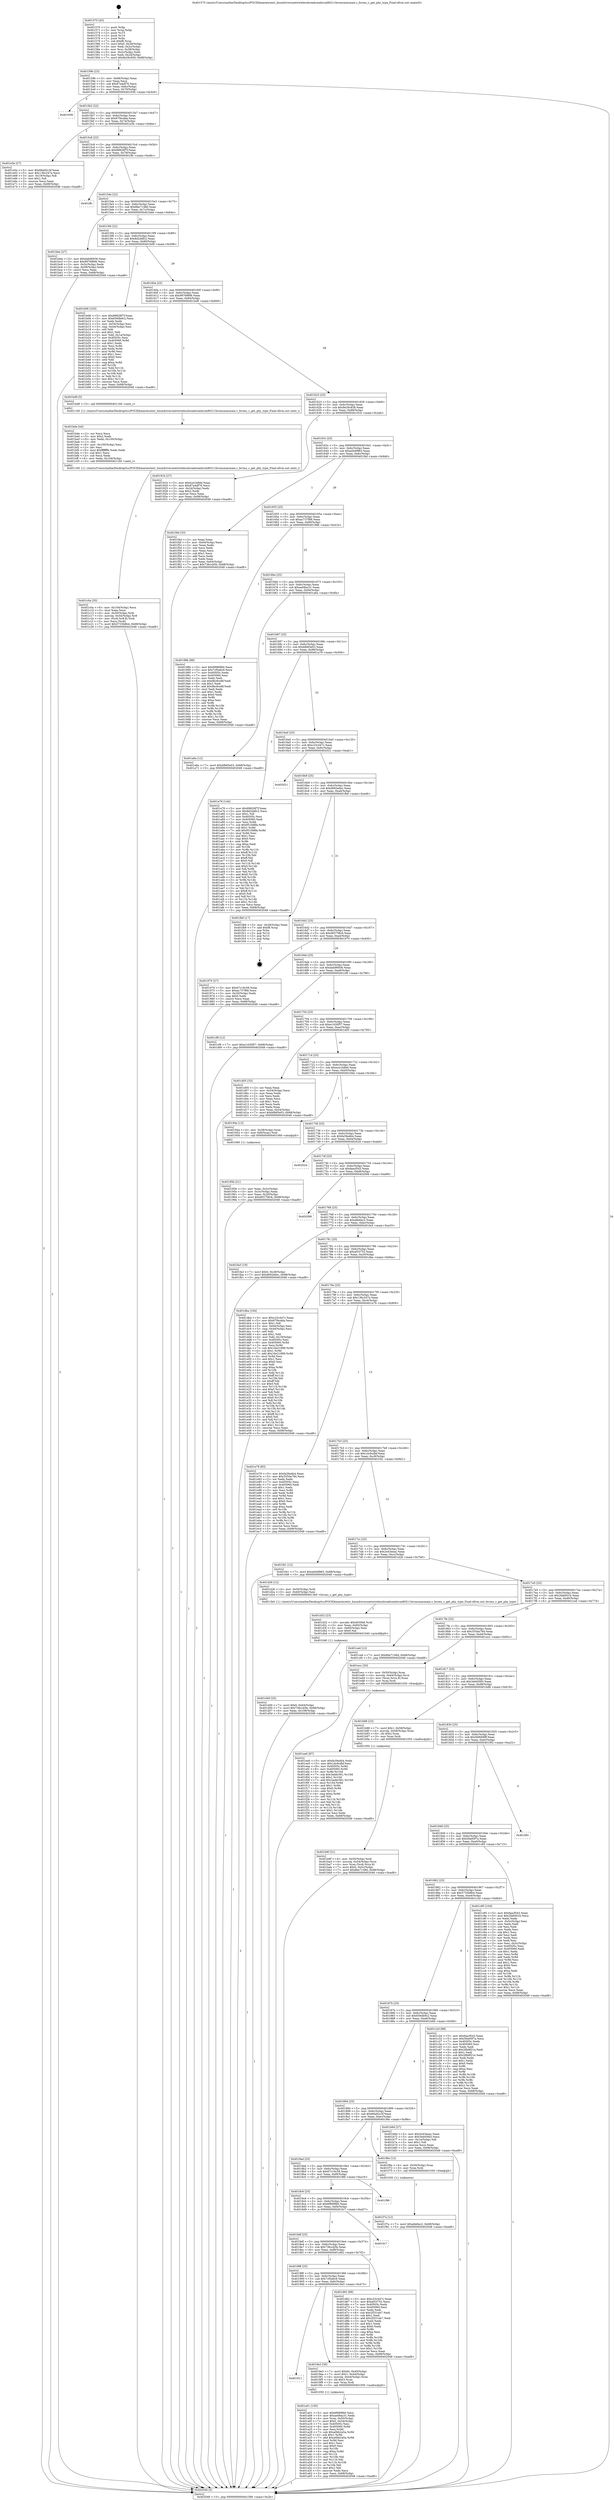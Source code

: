 digraph "0x401570" {
  label = "0x401570 (/mnt/c/Users/mathe/Desktop/tcc/POCII/binaries/extr_linuxdriversnetwirelessbroadcombrcm80211brcmsmacmain.c_brcms_c_get_phy_type_Final-ollvm.out::main(0))"
  labelloc = "t"
  node[shape=record]

  Entry [label="",width=0.3,height=0.3,shape=circle,fillcolor=black,style=filled]
  "0x40159b" [label="{
     0x40159b [23]\l
     | [instrs]\l
     &nbsp;&nbsp;0x40159b \<+3\>: mov -0x68(%rbp),%eax\l
     &nbsp;&nbsp;0x40159e \<+2\>: mov %eax,%ecx\l
     &nbsp;&nbsp;0x4015a0 \<+6\>: sub $0x87a4df76,%ecx\l
     &nbsp;&nbsp;0x4015a6 \<+3\>: mov %eax,-0x6c(%rbp)\l
     &nbsp;&nbsp;0x4015a9 \<+3\>: mov %ecx,-0x70(%rbp)\l
     &nbsp;&nbsp;0x4015ac \<+6\>: je 0000000000401936 \<main+0x3c6\>\l
  }"]
  "0x401936" [label="{
     0x401936\l
  }", style=dashed]
  "0x4015b2" [label="{
     0x4015b2 [22]\l
     | [instrs]\l
     &nbsp;&nbsp;0x4015b2 \<+5\>: jmp 00000000004015b7 \<main+0x47\>\l
     &nbsp;&nbsp;0x4015b7 \<+3\>: mov -0x6c(%rbp),%eax\l
     &nbsp;&nbsp;0x4015ba \<+5\>: sub $0x87f4cdda,%eax\l
     &nbsp;&nbsp;0x4015bf \<+3\>: mov %eax,-0x74(%rbp)\l
     &nbsp;&nbsp;0x4015c2 \<+6\>: je 0000000000401e5e \<main+0x8ee\>\l
  }"]
  Exit [label="",width=0.3,height=0.3,shape=circle,fillcolor=black,style=filled,peripheries=2]
  "0x401e5e" [label="{
     0x401e5e [27]\l
     | [instrs]\l
     &nbsp;&nbsp;0x401e5e \<+5\>: mov $0x66a92c3f,%eax\l
     &nbsp;&nbsp;0x401e63 \<+5\>: mov $0x136c247a,%ecx\l
     &nbsp;&nbsp;0x401e68 \<+3\>: mov -0x19(%rbp),%dl\l
     &nbsp;&nbsp;0x401e6b \<+3\>: test $0x1,%dl\l
     &nbsp;&nbsp;0x401e6e \<+3\>: cmovne %ecx,%eax\l
     &nbsp;&nbsp;0x401e71 \<+3\>: mov %eax,-0x68(%rbp)\l
     &nbsp;&nbsp;0x401e74 \<+5\>: jmp 0000000000402048 \<main+0xad8\>\l
  }"]
  "0x4015c8" [label="{
     0x4015c8 [22]\l
     | [instrs]\l
     &nbsp;&nbsp;0x4015c8 \<+5\>: jmp 00000000004015cd \<main+0x5d\>\l
     &nbsp;&nbsp;0x4015cd \<+3\>: mov -0x6c(%rbp),%eax\l
     &nbsp;&nbsp;0x4015d0 \<+5\>: sub $0x89828f7f,%eax\l
     &nbsp;&nbsp;0x4015d5 \<+3\>: mov %eax,-0x78(%rbp)\l
     &nbsp;&nbsp;0x4015d8 \<+6\>: je 0000000000401ffc \<main+0xa8c\>\l
  }"]
  "0x401f7a" [label="{
     0x401f7a [12]\l
     | [instrs]\l
     &nbsp;&nbsp;0x401f7a \<+7\>: movl $0xa8e6ec2,-0x68(%rbp)\l
     &nbsp;&nbsp;0x401f81 \<+5\>: jmp 0000000000402048 \<main+0xad8\>\l
  }"]
  "0x401ffc" [label="{
     0x401ffc\l
  }", style=dashed]
  "0x4015de" [label="{
     0x4015de [22]\l
     | [instrs]\l
     &nbsp;&nbsp;0x4015de \<+5\>: jmp 00000000004015e3 \<main+0x73\>\l
     &nbsp;&nbsp;0x4015e3 \<+3\>: mov -0x6c(%rbp),%eax\l
     &nbsp;&nbsp;0x4015e6 \<+5\>: sub $0x8be7148d,%eax\l
     &nbsp;&nbsp;0x4015eb \<+3\>: mov %eax,-0x7c(%rbp)\l
     &nbsp;&nbsp;0x4015ee \<+6\>: je 0000000000401bbe \<main+0x64e\>\l
  }"]
  "0x401ee0" [label="{
     0x401ee0 [97]\l
     | [instrs]\l
     &nbsp;&nbsp;0x401ee0 \<+5\>: mov $0xfa39a4b4,%edx\l
     &nbsp;&nbsp;0x401ee5 \<+5\>: mov $0x1dc9cdbf,%esi\l
     &nbsp;&nbsp;0x401eea \<+8\>: mov 0x40505c,%r8d\l
     &nbsp;&nbsp;0x401ef2 \<+8\>: mov 0x405060,%r9d\l
     &nbsp;&nbsp;0x401efa \<+3\>: mov %r8d,%r10d\l
     &nbsp;&nbsp;0x401efd \<+7\>: sub $0x3addc561,%r10d\l
     &nbsp;&nbsp;0x401f04 \<+4\>: sub $0x1,%r10d\l
     &nbsp;&nbsp;0x401f08 \<+7\>: add $0x3addc561,%r10d\l
     &nbsp;&nbsp;0x401f0f \<+4\>: imul %r10d,%r8d\l
     &nbsp;&nbsp;0x401f13 \<+4\>: and $0x1,%r8d\l
     &nbsp;&nbsp;0x401f17 \<+4\>: cmp $0x0,%r8d\l
     &nbsp;&nbsp;0x401f1b \<+4\>: sete %r11b\l
     &nbsp;&nbsp;0x401f1f \<+4\>: cmp $0xa,%r9d\l
     &nbsp;&nbsp;0x401f23 \<+3\>: setl %bl\l
     &nbsp;&nbsp;0x401f26 \<+3\>: mov %r11b,%r14b\l
     &nbsp;&nbsp;0x401f29 \<+3\>: and %bl,%r14b\l
     &nbsp;&nbsp;0x401f2c \<+3\>: xor %bl,%r11b\l
     &nbsp;&nbsp;0x401f2f \<+3\>: or %r11b,%r14b\l
     &nbsp;&nbsp;0x401f32 \<+4\>: test $0x1,%r14b\l
     &nbsp;&nbsp;0x401f36 \<+3\>: cmovne %esi,%edx\l
     &nbsp;&nbsp;0x401f39 \<+3\>: mov %edx,-0x68(%rbp)\l
     &nbsp;&nbsp;0x401f3c \<+5\>: jmp 0000000000402048 \<main+0xad8\>\l
  }"]
  "0x401bbe" [label="{
     0x401bbe [27]\l
     | [instrs]\l
     &nbsp;&nbsp;0x401bbe \<+5\>: mov $0xdab96936,%eax\l
     &nbsp;&nbsp;0x401bc3 \<+5\>: mov $0x9976f696,%ecx\l
     &nbsp;&nbsp;0x401bc8 \<+3\>: mov -0x5c(%rbp),%edx\l
     &nbsp;&nbsp;0x401bcb \<+3\>: cmp -0x58(%rbp),%edx\l
     &nbsp;&nbsp;0x401bce \<+3\>: cmovl %ecx,%eax\l
     &nbsp;&nbsp;0x401bd1 \<+3\>: mov %eax,-0x68(%rbp)\l
     &nbsp;&nbsp;0x401bd4 \<+5\>: jmp 0000000000402048 \<main+0xad8\>\l
  }"]
  "0x4015f4" [label="{
     0x4015f4 [22]\l
     | [instrs]\l
     &nbsp;&nbsp;0x4015f4 \<+5\>: jmp 00000000004015f9 \<main+0x89\>\l
     &nbsp;&nbsp;0x4015f9 \<+3\>: mov -0x6c(%rbp),%eax\l
     &nbsp;&nbsp;0x4015fc \<+5\>: sub $0x8d2ddfc2,%eax\l
     &nbsp;&nbsp;0x401601 \<+3\>: mov %eax,-0x80(%rbp)\l
     &nbsp;&nbsp;0x401604 \<+6\>: je 0000000000401b06 \<main+0x596\>\l
  }"]
  "0x401d49" [label="{
     0x401d49 [25]\l
     | [instrs]\l
     &nbsp;&nbsp;0x401d49 \<+7\>: movl $0x0,-0x64(%rbp)\l
     &nbsp;&nbsp;0x401d50 \<+7\>: movl $0x736ccb5b,-0x68(%rbp)\l
     &nbsp;&nbsp;0x401d57 \<+6\>: mov %eax,-0x108(%rbp)\l
     &nbsp;&nbsp;0x401d5d \<+5\>: jmp 0000000000402048 \<main+0xad8\>\l
  }"]
  "0x401b06" [label="{
     0x401b06 [103]\l
     | [instrs]\l
     &nbsp;&nbsp;0x401b06 \<+5\>: mov $0x89828f7f,%eax\l
     &nbsp;&nbsp;0x401b0b \<+5\>: mov $0x656db9c2,%ecx\l
     &nbsp;&nbsp;0x401b10 \<+2\>: xor %edx,%edx\l
     &nbsp;&nbsp;0x401b12 \<+3\>: mov -0x54(%rbp),%esi\l
     &nbsp;&nbsp;0x401b15 \<+3\>: cmp -0x44(%rbp),%esi\l
     &nbsp;&nbsp;0x401b18 \<+4\>: setl %dil\l
     &nbsp;&nbsp;0x401b1c \<+4\>: and $0x1,%dil\l
     &nbsp;&nbsp;0x401b20 \<+4\>: mov %dil,-0x1a(%rbp)\l
     &nbsp;&nbsp;0x401b24 \<+7\>: mov 0x40505c,%esi\l
     &nbsp;&nbsp;0x401b2b \<+8\>: mov 0x405060,%r8d\l
     &nbsp;&nbsp;0x401b33 \<+3\>: sub $0x1,%edx\l
     &nbsp;&nbsp;0x401b36 \<+3\>: mov %esi,%r9d\l
     &nbsp;&nbsp;0x401b39 \<+3\>: add %edx,%r9d\l
     &nbsp;&nbsp;0x401b3c \<+4\>: imul %r9d,%esi\l
     &nbsp;&nbsp;0x401b40 \<+3\>: and $0x1,%esi\l
     &nbsp;&nbsp;0x401b43 \<+3\>: cmp $0x0,%esi\l
     &nbsp;&nbsp;0x401b46 \<+4\>: sete %dil\l
     &nbsp;&nbsp;0x401b4a \<+4\>: cmp $0xa,%r8d\l
     &nbsp;&nbsp;0x401b4e \<+4\>: setl %r10b\l
     &nbsp;&nbsp;0x401b52 \<+3\>: mov %dil,%r11b\l
     &nbsp;&nbsp;0x401b55 \<+3\>: and %r10b,%r11b\l
     &nbsp;&nbsp;0x401b58 \<+3\>: xor %r10b,%dil\l
     &nbsp;&nbsp;0x401b5b \<+3\>: or %dil,%r11b\l
     &nbsp;&nbsp;0x401b5e \<+4\>: test $0x1,%r11b\l
     &nbsp;&nbsp;0x401b62 \<+3\>: cmovne %ecx,%eax\l
     &nbsp;&nbsp;0x401b65 \<+3\>: mov %eax,-0x68(%rbp)\l
     &nbsp;&nbsp;0x401b68 \<+5\>: jmp 0000000000402048 \<main+0xad8\>\l
  }"]
  "0x40160a" [label="{
     0x40160a [25]\l
     | [instrs]\l
     &nbsp;&nbsp;0x40160a \<+5\>: jmp 000000000040160f \<main+0x9f\>\l
     &nbsp;&nbsp;0x40160f \<+3\>: mov -0x6c(%rbp),%eax\l
     &nbsp;&nbsp;0x401612 \<+5\>: sub $0x9976f696,%eax\l
     &nbsp;&nbsp;0x401617 \<+6\>: mov %eax,-0x84(%rbp)\l
     &nbsp;&nbsp;0x40161d \<+6\>: je 0000000000401bd9 \<main+0x669\>\l
  }"]
  "0x401d32" [label="{
     0x401d32 [23]\l
     | [instrs]\l
     &nbsp;&nbsp;0x401d32 \<+10\>: movabs $0x4030b6,%rdi\l
     &nbsp;&nbsp;0x401d3c \<+3\>: mov %eax,-0x60(%rbp)\l
     &nbsp;&nbsp;0x401d3f \<+3\>: mov -0x60(%rbp),%esi\l
     &nbsp;&nbsp;0x401d42 \<+2\>: mov $0x0,%al\l
     &nbsp;&nbsp;0x401d44 \<+5\>: call 0000000000401040 \<printf@plt\>\l
     | [calls]\l
     &nbsp;&nbsp;0x401040 \{1\} (unknown)\l
  }"]
  "0x401bd9" [label="{
     0x401bd9 [5]\l
     | [instrs]\l
     &nbsp;&nbsp;0x401bd9 \<+5\>: call 0000000000401160 \<next_i\>\l
     | [calls]\l
     &nbsp;&nbsp;0x401160 \{1\} (/mnt/c/Users/mathe/Desktop/tcc/POCII/binaries/extr_linuxdriversnetwirelessbroadcombrcm80211brcmsmacmain.c_brcms_c_get_phy_type_Final-ollvm.out::next_i)\l
  }"]
  "0x401623" [label="{
     0x401623 [25]\l
     | [instrs]\l
     &nbsp;&nbsp;0x401623 \<+5\>: jmp 0000000000401628 \<main+0xb8\>\l
     &nbsp;&nbsp;0x401628 \<+3\>: mov -0x6c(%rbp),%eax\l
     &nbsp;&nbsp;0x40162b \<+5\>: sub $0x9e29c838,%eax\l
     &nbsp;&nbsp;0x401630 \<+6\>: mov %eax,-0x88(%rbp)\l
     &nbsp;&nbsp;0x401636 \<+6\>: je 000000000040191b \<main+0x3ab\>\l
  }"]
  "0x401c0a" [label="{
     0x401c0a [35]\l
     | [instrs]\l
     &nbsp;&nbsp;0x401c0a \<+6\>: mov -0x104(%rbp),%ecx\l
     &nbsp;&nbsp;0x401c10 \<+3\>: imul %eax,%ecx\l
     &nbsp;&nbsp;0x401c13 \<+4\>: mov -0x50(%rbp),%rdi\l
     &nbsp;&nbsp;0x401c17 \<+4\>: movslq -0x54(%rbp),%r8\l
     &nbsp;&nbsp;0x401c1b \<+4\>: mov (%rdi,%r8,8),%rdi\l
     &nbsp;&nbsp;0x401c1f \<+2\>: mov %ecx,(%rdi)\l
     &nbsp;&nbsp;0x401c21 \<+7\>: movl $0x5733b8b4,-0x68(%rbp)\l
     &nbsp;&nbsp;0x401c28 \<+5\>: jmp 0000000000402048 \<main+0xad8\>\l
  }"]
  "0x40191b" [label="{
     0x40191b [27]\l
     | [instrs]\l
     &nbsp;&nbsp;0x40191b \<+5\>: mov $0xece1b8dd,%eax\l
     &nbsp;&nbsp;0x401920 \<+5\>: mov $0x87a4df76,%ecx\l
     &nbsp;&nbsp;0x401925 \<+3\>: mov -0x24(%rbp),%edx\l
     &nbsp;&nbsp;0x401928 \<+3\>: cmp $0x2,%edx\l
     &nbsp;&nbsp;0x40192b \<+3\>: cmovne %ecx,%eax\l
     &nbsp;&nbsp;0x40192e \<+3\>: mov %eax,-0x68(%rbp)\l
     &nbsp;&nbsp;0x401931 \<+5\>: jmp 0000000000402048 \<main+0xad8\>\l
  }"]
  "0x40163c" [label="{
     0x40163c [25]\l
     | [instrs]\l
     &nbsp;&nbsp;0x40163c \<+5\>: jmp 0000000000401641 \<main+0xd1\>\l
     &nbsp;&nbsp;0x401641 \<+3\>: mov -0x6c(%rbp),%eax\l
     &nbsp;&nbsp;0x401644 \<+5\>: sub $0xa0d4f983,%eax\l
     &nbsp;&nbsp;0x401649 \<+6\>: mov %eax,-0x8c(%rbp)\l
     &nbsp;&nbsp;0x40164f \<+6\>: je 0000000000401f4d \<main+0x9dd\>\l
  }"]
  "0x402048" [label="{
     0x402048 [5]\l
     | [instrs]\l
     &nbsp;&nbsp;0x402048 \<+5\>: jmp 000000000040159b \<main+0x2b\>\l
  }"]
  "0x401570" [label="{
     0x401570 [43]\l
     | [instrs]\l
     &nbsp;&nbsp;0x401570 \<+1\>: push %rbp\l
     &nbsp;&nbsp;0x401571 \<+3\>: mov %rsp,%rbp\l
     &nbsp;&nbsp;0x401574 \<+2\>: push %r15\l
     &nbsp;&nbsp;0x401576 \<+2\>: push %r14\l
     &nbsp;&nbsp;0x401578 \<+1\>: push %rbx\l
     &nbsp;&nbsp;0x401579 \<+7\>: sub $0xf8,%rsp\l
     &nbsp;&nbsp;0x401580 \<+7\>: movl $0x0,-0x28(%rbp)\l
     &nbsp;&nbsp;0x401587 \<+3\>: mov %edi,-0x2c(%rbp)\l
     &nbsp;&nbsp;0x40158a \<+4\>: mov %rsi,-0x38(%rbp)\l
     &nbsp;&nbsp;0x40158e \<+3\>: mov -0x2c(%rbp),%edi\l
     &nbsp;&nbsp;0x401591 \<+3\>: mov %edi,-0x24(%rbp)\l
     &nbsp;&nbsp;0x401594 \<+7\>: movl $0x9e29c838,-0x68(%rbp)\l
  }"]
  "0x401bde" [label="{
     0x401bde [44]\l
     | [instrs]\l
     &nbsp;&nbsp;0x401bde \<+2\>: xor %ecx,%ecx\l
     &nbsp;&nbsp;0x401be0 \<+5\>: mov $0x2,%edx\l
     &nbsp;&nbsp;0x401be5 \<+6\>: mov %edx,-0x100(%rbp)\l
     &nbsp;&nbsp;0x401beb \<+1\>: cltd\l
     &nbsp;&nbsp;0x401bec \<+6\>: mov -0x100(%rbp),%esi\l
     &nbsp;&nbsp;0x401bf2 \<+2\>: idiv %esi\l
     &nbsp;&nbsp;0x401bf4 \<+6\>: imul $0xfffffffe,%edx,%edx\l
     &nbsp;&nbsp;0x401bfa \<+3\>: sub $0x1,%ecx\l
     &nbsp;&nbsp;0x401bfd \<+2\>: sub %ecx,%edx\l
     &nbsp;&nbsp;0x401bff \<+6\>: mov %edx,-0x104(%rbp)\l
     &nbsp;&nbsp;0x401c05 \<+5\>: call 0000000000401160 \<next_i\>\l
     | [calls]\l
     &nbsp;&nbsp;0x401160 \{1\} (/mnt/c/Users/mathe/Desktop/tcc/POCII/binaries/extr_linuxdriversnetwirelessbroadcombrcm80211brcmsmacmain.c_brcms_c_get_phy_type_Final-ollvm.out::next_i)\l
  }"]
  "0x401f4d" [label="{
     0x401f4d [33]\l
     | [instrs]\l
     &nbsp;&nbsp;0x401f4d \<+2\>: xor %eax,%eax\l
     &nbsp;&nbsp;0x401f4f \<+3\>: mov -0x64(%rbp),%ecx\l
     &nbsp;&nbsp;0x401f52 \<+2\>: mov %eax,%edx\l
     &nbsp;&nbsp;0x401f54 \<+2\>: sub %ecx,%edx\l
     &nbsp;&nbsp;0x401f56 \<+2\>: mov %eax,%ecx\l
     &nbsp;&nbsp;0x401f58 \<+3\>: sub $0x1,%ecx\l
     &nbsp;&nbsp;0x401f5b \<+2\>: add %ecx,%edx\l
     &nbsp;&nbsp;0x401f5d \<+2\>: sub %edx,%eax\l
     &nbsp;&nbsp;0x401f5f \<+3\>: mov %eax,-0x64(%rbp)\l
     &nbsp;&nbsp;0x401f62 \<+7\>: movl $0x736ccb5b,-0x68(%rbp)\l
     &nbsp;&nbsp;0x401f69 \<+5\>: jmp 0000000000402048 \<main+0xad8\>\l
  }"]
  "0x401655" [label="{
     0x401655 [25]\l
     | [instrs]\l
     &nbsp;&nbsp;0x401655 \<+5\>: jmp 000000000040165a \<main+0xea\>\l
     &nbsp;&nbsp;0x40165a \<+3\>: mov -0x6c(%rbp),%eax\l
     &nbsp;&nbsp;0x40165d \<+5\>: sub $0xac737f68,%eax\l
     &nbsp;&nbsp;0x401662 \<+6\>: mov %eax,-0x90(%rbp)\l
     &nbsp;&nbsp;0x401668 \<+6\>: je 000000000040198b \<main+0x41b\>\l
  }"]
  "0x401b9f" [label="{
     0x401b9f [31]\l
     | [instrs]\l
     &nbsp;&nbsp;0x401b9f \<+4\>: mov -0x50(%rbp),%rdi\l
     &nbsp;&nbsp;0x401ba3 \<+4\>: movslq -0x54(%rbp),%rcx\l
     &nbsp;&nbsp;0x401ba7 \<+4\>: mov %rax,(%rdi,%rcx,8)\l
     &nbsp;&nbsp;0x401bab \<+7\>: movl $0x0,-0x5c(%rbp)\l
     &nbsp;&nbsp;0x401bb2 \<+7\>: movl $0x8be7148d,-0x68(%rbp)\l
     &nbsp;&nbsp;0x401bb9 \<+5\>: jmp 0000000000402048 \<main+0xad8\>\l
  }"]
  "0x40198b" [label="{
     0x40198b [88]\l
     | [instrs]\l
     &nbsp;&nbsp;0x40198b \<+5\>: mov $0x6f989fb0,%eax\l
     &nbsp;&nbsp;0x401990 \<+5\>: mov $0x7cf5a6c9,%ecx\l
     &nbsp;&nbsp;0x401995 \<+7\>: mov 0x40505c,%edx\l
     &nbsp;&nbsp;0x40199c \<+7\>: mov 0x405060,%esi\l
     &nbsp;&nbsp;0x4019a3 \<+2\>: mov %edx,%edi\l
     &nbsp;&nbsp;0x4019a5 \<+6\>: sub $0x9bc8ce8f,%edi\l
     &nbsp;&nbsp;0x4019ab \<+3\>: sub $0x1,%edi\l
     &nbsp;&nbsp;0x4019ae \<+6\>: add $0x9bc8ce8f,%edi\l
     &nbsp;&nbsp;0x4019b4 \<+3\>: imul %edi,%edx\l
     &nbsp;&nbsp;0x4019b7 \<+3\>: and $0x1,%edx\l
     &nbsp;&nbsp;0x4019ba \<+3\>: cmp $0x0,%edx\l
     &nbsp;&nbsp;0x4019bd \<+4\>: sete %r8b\l
     &nbsp;&nbsp;0x4019c1 \<+3\>: cmp $0xa,%esi\l
     &nbsp;&nbsp;0x4019c4 \<+4\>: setl %r9b\l
     &nbsp;&nbsp;0x4019c8 \<+3\>: mov %r8b,%r10b\l
     &nbsp;&nbsp;0x4019cb \<+3\>: and %r9b,%r10b\l
     &nbsp;&nbsp;0x4019ce \<+3\>: xor %r9b,%r8b\l
     &nbsp;&nbsp;0x4019d1 \<+3\>: or %r8b,%r10b\l
     &nbsp;&nbsp;0x4019d4 \<+4\>: test $0x1,%r10b\l
     &nbsp;&nbsp;0x4019d8 \<+3\>: cmovne %ecx,%eax\l
     &nbsp;&nbsp;0x4019db \<+3\>: mov %eax,-0x68(%rbp)\l
     &nbsp;&nbsp;0x4019de \<+5\>: jmp 0000000000402048 \<main+0xad8\>\l
  }"]
  "0x40166e" [label="{
     0x40166e [25]\l
     | [instrs]\l
     &nbsp;&nbsp;0x40166e \<+5\>: jmp 0000000000401673 \<main+0x103\>\l
     &nbsp;&nbsp;0x401673 \<+3\>: mov -0x6c(%rbp),%eax\l
     &nbsp;&nbsp;0x401676 \<+5\>: sub $0xae08ac31,%eax\l
     &nbsp;&nbsp;0x40167b \<+6\>: mov %eax,-0x94(%rbp)\l
     &nbsp;&nbsp;0x401681 \<+6\>: je 0000000000401a6a \<main+0x4fa\>\l
  }"]
  "0x401a01" [label="{
     0x401a01 [105]\l
     | [instrs]\l
     &nbsp;&nbsp;0x401a01 \<+5\>: mov $0x6f989fb0,%ecx\l
     &nbsp;&nbsp;0x401a06 \<+5\>: mov $0xae08ac31,%edx\l
     &nbsp;&nbsp;0x401a0b \<+4\>: mov %rax,-0x50(%rbp)\l
     &nbsp;&nbsp;0x401a0f \<+7\>: movl $0x0,-0x54(%rbp)\l
     &nbsp;&nbsp;0x401a16 \<+7\>: mov 0x40505c,%esi\l
     &nbsp;&nbsp;0x401a1d \<+8\>: mov 0x405060,%r8d\l
     &nbsp;&nbsp;0x401a25 \<+3\>: mov %esi,%r9d\l
     &nbsp;&nbsp;0x401a28 \<+7\>: sub $0xa0bb2a5a,%r9d\l
     &nbsp;&nbsp;0x401a2f \<+4\>: sub $0x1,%r9d\l
     &nbsp;&nbsp;0x401a33 \<+7\>: add $0xa0bb2a5a,%r9d\l
     &nbsp;&nbsp;0x401a3a \<+4\>: imul %r9d,%esi\l
     &nbsp;&nbsp;0x401a3e \<+3\>: and $0x1,%esi\l
     &nbsp;&nbsp;0x401a41 \<+3\>: cmp $0x0,%esi\l
     &nbsp;&nbsp;0x401a44 \<+4\>: sete %r10b\l
     &nbsp;&nbsp;0x401a48 \<+4\>: cmp $0xa,%r8d\l
     &nbsp;&nbsp;0x401a4c \<+4\>: setl %r11b\l
     &nbsp;&nbsp;0x401a50 \<+3\>: mov %r10b,%bl\l
     &nbsp;&nbsp;0x401a53 \<+3\>: and %r11b,%bl\l
     &nbsp;&nbsp;0x401a56 \<+3\>: xor %r11b,%r10b\l
     &nbsp;&nbsp;0x401a59 \<+3\>: or %r10b,%bl\l
     &nbsp;&nbsp;0x401a5c \<+3\>: test $0x1,%bl\l
     &nbsp;&nbsp;0x401a5f \<+3\>: cmovne %edx,%ecx\l
     &nbsp;&nbsp;0x401a62 \<+3\>: mov %ecx,-0x68(%rbp)\l
     &nbsp;&nbsp;0x401a65 \<+5\>: jmp 0000000000402048 \<main+0xad8\>\l
  }"]
  "0x401a6a" [label="{
     0x401a6a [12]\l
     | [instrs]\l
     &nbsp;&nbsp;0x401a6a \<+7\>: movl $0xbfb85e03,-0x68(%rbp)\l
     &nbsp;&nbsp;0x401a71 \<+5\>: jmp 0000000000402048 \<main+0xad8\>\l
  }"]
  "0x401687" [label="{
     0x401687 [25]\l
     | [instrs]\l
     &nbsp;&nbsp;0x401687 \<+5\>: jmp 000000000040168c \<main+0x11c\>\l
     &nbsp;&nbsp;0x40168c \<+3\>: mov -0x6c(%rbp),%eax\l
     &nbsp;&nbsp;0x40168f \<+5\>: sub $0xbfb85e03,%eax\l
     &nbsp;&nbsp;0x401694 \<+6\>: mov %eax,-0x98(%rbp)\l
     &nbsp;&nbsp;0x40169a \<+6\>: je 0000000000401a76 \<main+0x506\>\l
  }"]
  "0x401911" [label="{
     0x401911\l
  }", style=dashed]
  "0x401a76" [label="{
     0x401a76 [144]\l
     | [instrs]\l
     &nbsp;&nbsp;0x401a76 \<+5\>: mov $0x89828f7f,%eax\l
     &nbsp;&nbsp;0x401a7b \<+5\>: mov $0x8d2ddfc2,%ecx\l
     &nbsp;&nbsp;0x401a80 \<+2\>: mov $0x1,%dl\l
     &nbsp;&nbsp;0x401a82 \<+7\>: mov 0x40505c,%esi\l
     &nbsp;&nbsp;0x401a89 \<+7\>: mov 0x405060,%edi\l
     &nbsp;&nbsp;0x401a90 \<+3\>: mov %esi,%r8d\l
     &nbsp;&nbsp;0x401a93 \<+7\>: sub $0x951fd8fa,%r8d\l
     &nbsp;&nbsp;0x401a9a \<+4\>: sub $0x1,%r8d\l
     &nbsp;&nbsp;0x401a9e \<+7\>: add $0x951fd8fa,%r8d\l
     &nbsp;&nbsp;0x401aa5 \<+4\>: imul %r8d,%esi\l
     &nbsp;&nbsp;0x401aa9 \<+3\>: and $0x1,%esi\l
     &nbsp;&nbsp;0x401aac \<+3\>: cmp $0x0,%esi\l
     &nbsp;&nbsp;0x401aaf \<+4\>: sete %r9b\l
     &nbsp;&nbsp;0x401ab3 \<+3\>: cmp $0xa,%edi\l
     &nbsp;&nbsp;0x401ab6 \<+4\>: setl %r10b\l
     &nbsp;&nbsp;0x401aba \<+3\>: mov %r9b,%r11b\l
     &nbsp;&nbsp;0x401abd \<+4\>: xor $0xff,%r11b\l
     &nbsp;&nbsp;0x401ac1 \<+3\>: mov %r10b,%bl\l
     &nbsp;&nbsp;0x401ac4 \<+3\>: xor $0xff,%bl\l
     &nbsp;&nbsp;0x401ac7 \<+3\>: xor $0x0,%dl\l
     &nbsp;&nbsp;0x401aca \<+3\>: mov %r11b,%r14b\l
     &nbsp;&nbsp;0x401acd \<+4\>: and $0x0,%r14b\l
     &nbsp;&nbsp;0x401ad1 \<+3\>: and %dl,%r9b\l
     &nbsp;&nbsp;0x401ad4 \<+3\>: mov %bl,%r15b\l
     &nbsp;&nbsp;0x401ad7 \<+4\>: and $0x0,%r15b\l
     &nbsp;&nbsp;0x401adb \<+3\>: and %dl,%r10b\l
     &nbsp;&nbsp;0x401ade \<+3\>: or %r9b,%r14b\l
     &nbsp;&nbsp;0x401ae1 \<+3\>: or %r10b,%r15b\l
     &nbsp;&nbsp;0x401ae4 \<+3\>: xor %r15b,%r14b\l
     &nbsp;&nbsp;0x401ae7 \<+3\>: or %bl,%r11b\l
     &nbsp;&nbsp;0x401aea \<+4\>: xor $0xff,%r11b\l
     &nbsp;&nbsp;0x401aee \<+3\>: or $0x0,%dl\l
     &nbsp;&nbsp;0x401af1 \<+3\>: and %dl,%r11b\l
     &nbsp;&nbsp;0x401af4 \<+3\>: or %r11b,%r14b\l
     &nbsp;&nbsp;0x401af7 \<+4\>: test $0x1,%r14b\l
     &nbsp;&nbsp;0x401afb \<+3\>: cmovne %ecx,%eax\l
     &nbsp;&nbsp;0x401afe \<+3\>: mov %eax,-0x68(%rbp)\l
     &nbsp;&nbsp;0x401b01 \<+5\>: jmp 0000000000402048 \<main+0xad8\>\l
  }"]
  "0x4016a0" [label="{
     0x4016a0 [25]\l
     | [instrs]\l
     &nbsp;&nbsp;0x4016a0 \<+5\>: jmp 00000000004016a5 \<main+0x135\>\l
     &nbsp;&nbsp;0x4016a5 \<+3\>: mov -0x6c(%rbp),%eax\l
     &nbsp;&nbsp;0x4016a8 \<+5\>: sub $0xc23c447c,%eax\l
     &nbsp;&nbsp;0x4016ad \<+6\>: mov %eax,-0x9c(%rbp)\l
     &nbsp;&nbsp;0x4016b3 \<+6\>: je 0000000000402021 \<main+0xab1\>\l
  }"]
  "0x4019e3" [label="{
     0x4019e3 [30]\l
     | [instrs]\l
     &nbsp;&nbsp;0x4019e3 \<+7\>: movl $0x64,-0x40(%rbp)\l
     &nbsp;&nbsp;0x4019ea \<+7\>: movl $0x1,-0x44(%rbp)\l
     &nbsp;&nbsp;0x4019f1 \<+4\>: movslq -0x44(%rbp),%rax\l
     &nbsp;&nbsp;0x4019f5 \<+4\>: shl $0x3,%rax\l
     &nbsp;&nbsp;0x4019f9 \<+3\>: mov %rax,%rdi\l
     &nbsp;&nbsp;0x4019fc \<+5\>: call 0000000000401050 \<malloc@plt\>\l
     | [calls]\l
     &nbsp;&nbsp;0x401050 \{1\} (unknown)\l
  }"]
  "0x402021" [label="{
     0x402021\l
  }", style=dashed]
  "0x4016b9" [label="{
     0x4016b9 [25]\l
     | [instrs]\l
     &nbsp;&nbsp;0x4016b9 \<+5\>: jmp 00000000004016be \<main+0x14e\>\l
     &nbsp;&nbsp;0x4016be \<+3\>: mov -0x6c(%rbp),%eax\l
     &nbsp;&nbsp;0x4016c1 \<+5\>: sub $0xd692e6ec,%eax\l
     &nbsp;&nbsp;0x4016c6 \<+6\>: mov %eax,-0xa0(%rbp)\l
     &nbsp;&nbsp;0x4016cc \<+6\>: je 0000000000401fb6 \<main+0xa46\>\l
  }"]
  "0x4018f8" [label="{
     0x4018f8 [25]\l
     | [instrs]\l
     &nbsp;&nbsp;0x4018f8 \<+5\>: jmp 00000000004018fd \<main+0x38d\>\l
     &nbsp;&nbsp;0x4018fd \<+3\>: mov -0x6c(%rbp),%eax\l
     &nbsp;&nbsp;0x401900 \<+5\>: sub $0x7cf5a6c9,%eax\l
     &nbsp;&nbsp;0x401905 \<+6\>: mov %eax,-0xfc(%rbp)\l
     &nbsp;&nbsp;0x40190b \<+6\>: je 00000000004019e3 \<main+0x473\>\l
  }"]
  "0x401fb6" [label="{
     0x401fb6 [17]\l
     | [instrs]\l
     &nbsp;&nbsp;0x401fb6 \<+3\>: mov -0x28(%rbp),%eax\l
     &nbsp;&nbsp;0x401fb9 \<+7\>: add $0xf8,%rsp\l
     &nbsp;&nbsp;0x401fc0 \<+1\>: pop %rbx\l
     &nbsp;&nbsp;0x401fc1 \<+2\>: pop %r14\l
     &nbsp;&nbsp;0x401fc3 \<+2\>: pop %r15\l
     &nbsp;&nbsp;0x401fc5 \<+1\>: pop %rbp\l
     &nbsp;&nbsp;0x401fc6 \<+1\>: ret\l
  }"]
  "0x4016d2" [label="{
     0x4016d2 [25]\l
     | [instrs]\l
     &nbsp;&nbsp;0x4016d2 \<+5\>: jmp 00000000004016d7 \<main+0x167\>\l
     &nbsp;&nbsp;0x4016d7 \<+3\>: mov -0x6c(%rbp),%eax\l
     &nbsp;&nbsp;0x4016da \<+5\>: sub $0xd93758c6,%eax\l
     &nbsp;&nbsp;0x4016df \<+6\>: mov %eax,-0xa4(%rbp)\l
     &nbsp;&nbsp;0x4016e5 \<+6\>: je 0000000000401970 \<main+0x400\>\l
  }"]
  "0x401d62" [label="{
     0x401d62 [88]\l
     | [instrs]\l
     &nbsp;&nbsp;0x401d62 \<+5\>: mov $0xc23c447c,%eax\l
     &nbsp;&nbsp;0x401d67 \<+5\>: mov $0xaf33752,%ecx\l
     &nbsp;&nbsp;0x401d6c \<+7\>: mov 0x40505c,%edx\l
     &nbsp;&nbsp;0x401d73 \<+7\>: mov 0x405060,%esi\l
     &nbsp;&nbsp;0x401d7a \<+2\>: mov %edx,%edi\l
     &nbsp;&nbsp;0x401d7c \<+6\>: sub $0x2f331eb7,%edi\l
     &nbsp;&nbsp;0x401d82 \<+3\>: sub $0x1,%edi\l
     &nbsp;&nbsp;0x401d85 \<+6\>: add $0x2f331eb7,%edi\l
     &nbsp;&nbsp;0x401d8b \<+3\>: imul %edi,%edx\l
     &nbsp;&nbsp;0x401d8e \<+3\>: and $0x1,%edx\l
     &nbsp;&nbsp;0x401d91 \<+3\>: cmp $0x0,%edx\l
     &nbsp;&nbsp;0x401d94 \<+4\>: sete %r8b\l
     &nbsp;&nbsp;0x401d98 \<+3\>: cmp $0xa,%esi\l
     &nbsp;&nbsp;0x401d9b \<+4\>: setl %r9b\l
     &nbsp;&nbsp;0x401d9f \<+3\>: mov %r8b,%r10b\l
     &nbsp;&nbsp;0x401da2 \<+3\>: and %r9b,%r10b\l
     &nbsp;&nbsp;0x401da5 \<+3\>: xor %r9b,%r8b\l
     &nbsp;&nbsp;0x401da8 \<+3\>: or %r8b,%r10b\l
     &nbsp;&nbsp;0x401dab \<+4\>: test $0x1,%r10b\l
     &nbsp;&nbsp;0x401daf \<+3\>: cmovne %ecx,%eax\l
     &nbsp;&nbsp;0x401db2 \<+3\>: mov %eax,-0x68(%rbp)\l
     &nbsp;&nbsp;0x401db5 \<+5\>: jmp 0000000000402048 \<main+0xad8\>\l
  }"]
  "0x401970" [label="{
     0x401970 [27]\l
     | [instrs]\l
     &nbsp;&nbsp;0x401970 \<+5\>: mov $0x67c19c58,%eax\l
     &nbsp;&nbsp;0x401975 \<+5\>: mov $0xac737f68,%ecx\l
     &nbsp;&nbsp;0x40197a \<+3\>: mov -0x20(%rbp),%edx\l
     &nbsp;&nbsp;0x40197d \<+3\>: cmp $0x0,%edx\l
     &nbsp;&nbsp;0x401980 \<+3\>: cmove %ecx,%eax\l
     &nbsp;&nbsp;0x401983 \<+3\>: mov %eax,-0x68(%rbp)\l
     &nbsp;&nbsp;0x401986 \<+5\>: jmp 0000000000402048 \<main+0xad8\>\l
  }"]
  "0x4016eb" [label="{
     0x4016eb [25]\l
     | [instrs]\l
     &nbsp;&nbsp;0x4016eb \<+5\>: jmp 00000000004016f0 \<main+0x180\>\l
     &nbsp;&nbsp;0x4016f0 \<+3\>: mov -0x6c(%rbp),%eax\l
     &nbsp;&nbsp;0x4016f3 \<+5\>: sub $0xdab96936,%eax\l
     &nbsp;&nbsp;0x4016f8 \<+6\>: mov %eax,-0xa8(%rbp)\l
     &nbsp;&nbsp;0x4016fe \<+6\>: je 0000000000401cf9 \<main+0x789\>\l
  }"]
  "0x4018df" [label="{
     0x4018df [25]\l
     | [instrs]\l
     &nbsp;&nbsp;0x4018df \<+5\>: jmp 00000000004018e4 \<main+0x374\>\l
     &nbsp;&nbsp;0x4018e4 \<+3\>: mov -0x6c(%rbp),%eax\l
     &nbsp;&nbsp;0x4018e7 \<+5\>: sub $0x736ccb5b,%eax\l
     &nbsp;&nbsp;0x4018ec \<+6\>: mov %eax,-0xf8(%rbp)\l
     &nbsp;&nbsp;0x4018f2 \<+6\>: je 0000000000401d62 \<main+0x7f2\>\l
  }"]
  "0x401cf9" [label="{
     0x401cf9 [12]\l
     | [instrs]\l
     &nbsp;&nbsp;0x401cf9 \<+7\>: movl $0xe1430f57,-0x68(%rbp)\l
     &nbsp;&nbsp;0x401d00 \<+5\>: jmp 0000000000402048 \<main+0xad8\>\l
  }"]
  "0x401704" [label="{
     0x401704 [25]\l
     | [instrs]\l
     &nbsp;&nbsp;0x401704 \<+5\>: jmp 0000000000401709 \<main+0x199\>\l
     &nbsp;&nbsp;0x401709 \<+3\>: mov -0x6c(%rbp),%eax\l
     &nbsp;&nbsp;0x40170c \<+5\>: sub $0xe1430f57,%eax\l
     &nbsp;&nbsp;0x401711 \<+6\>: mov %eax,-0xac(%rbp)\l
     &nbsp;&nbsp;0x401717 \<+6\>: je 0000000000401d05 \<main+0x795\>\l
  }"]
  "0x401fc7" [label="{
     0x401fc7\l
  }", style=dashed]
  "0x401d05" [label="{
     0x401d05 [33]\l
     | [instrs]\l
     &nbsp;&nbsp;0x401d05 \<+2\>: xor %eax,%eax\l
     &nbsp;&nbsp;0x401d07 \<+3\>: mov -0x54(%rbp),%ecx\l
     &nbsp;&nbsp;0x401d0a \<+2\>: mov %eax,%edx\l
     &nbsp;&nbsp;0x401d0c \<+2\>: sub %ecx,%edx\l
     &nbsp;&nbsp;0x401d0e \<+2\>: mov %eax,%ecx\l
     &nbsp;&nbsp;0x401d10 \<+3\>: sub $0x1,%ecx\l
     &nbsp;&nbsp;0x401d13 \<+2\>: add %ecx,%edx\l
     &nbsp;&nbsp;0x401d15 \<+2\>: sub %edx,%eax\l
     &nbsp;&nbsp;0x401d17 \<+3\>: mov %eax,-0x54(%rbp)\l
     &nbsp;&nbsp;0x401d1a \<+7\>: movl $0xbfb85e03,-0x68(%rbp)\l
     &nbsp;&nbsp;0x401d21 \<+5\>: jmp 0000000000402048 \<main+0xad8\>\l
  }"]
  "0x40171d" [label="{
     0x40171d [25]\l
     | [instrs]\l
     &nbsp;&nbsp;0x40171d \<+5\>: jmp 0000000000401722 \<main+0x1b2\>\l
     &nbsp;&nbsp;0x401722 \<+3\>: mov -0x6c(%rbp),%eax\l
     &nbsp;&nbsp;0x401725 \<+5\>: sub $0xece1b8dd,%eax\l
     &nbsp;&nbsp;0x40172a \<+6\>: mov %eax,-0xb0(%rbp)\l
     &nbsp;&nbsp;0x401730 \<+6\>: je 000000000040194e \<main+0x3de\>\l
  }"]
  "0x4018c6" [label="{
     0x4018c6 [25]\l
     | [instrs]\l
     &nbsp;&nbsp;0x4018c6 \<+5\>: jmp 00000000004018cb \<main+0x35b\>\l
     &nbsp;&nbsp;0x4018cb \<+3\>: mov -0x6c(%rbp),%eax\l
     &nbsp;&nbsp;0x4018ce \<+5\>: sub $0x6f989fb0,%eax\l
     &nbsp;&nbsp;0x4018d3 \<+6\>: mov %eax,-0xf4(%rbp)\l
     &nbsp;&nbsp;0x4018d9 \<+6\>: je 0000000000401fc7 \<main+0xa57\>\l
  }"]
  "0x40194e" [label="{
     0x40194e [13]\l
     | [instrs]\l
     &nbsp;&nbsp;0x40194e \<+4\>: mov -0x38(%rbp),%rax\l
     &nbsp;&nbsp;0x401952 \<+4\>: mov 0x8(%rax),%rdi\l
     &nbsp;&nbsp;0x401956 \<+5\>: call 0000000000401060 \<atoi@plt\>\l
     | [calls]\l
     &nbsp;&nbsp;0x401060 \{1\} (unknown)\l
  }"]
  "0x401736" [label="{
     0x401736 [25]\l
     | [instrs]\l
     &nbsp;&nbsp;0x401736 \<+5\>: jmp 000000000040173b \<main+0x1cb\>\l
     &nbsp;&nbsp;0x40173b \<+3\>: mov -0x6c(%rbp),%eax\l
     &nbsp;&nbsp;0x40173e \<+5\>: sub $0xfa39a4b4,%eax\l
     &nbsp;&nbsp;0x401743 \<+6\>: mov %eax,-0xb4(%rbp)\l
     &nbsp;&nbsp;0x401749 \<+6\>: je 000000000040202d \<main+0xabd\>\l
  }"]
  "0x40195b" [label="{
     0x40195b [21]\l
     | [instrs]\l
     &nbsp;&nbsp;0x40195b \<+3\>: mov %eax,-0x3c(%rbp)\l
     &nbsp;&nbsp;0x40195e \<+3\>: mov -0x3c(%rbp),%eax\l
     &nbsp;&nbsp;0x401961 \<+3\>: mov %eax,-0x20(%rbp)\l
     &nbsp;&nbsp;0x401964 \<+7\>: movl $0xd93758c6,-0x68(%rbp)\l
     &nbsp;&nbsp;0x40196b \<+5\>: jmp 0000000000402048 \<main+0xad8\>\l
  }"]
  "0x401f86" [label="{
     0x401f86\l
  }", style=dashed]
  "0x40202d" [label="{
     0x40202d\l
  }", style=dashed]
  "0x40174f" [label="{
     0x40174f [25]\l
     | [instrs]\l
     &nbsp;&nbsp;0x40174f \<+5\>: jmp 0000000000401754 \<main+0x1e4\>\l
     &nbsp;&nbsp;0x401754 \<+3\>: mov -0x6c(%rbp),%eax\l
     &nbsp;&nbsp;0x401757 \<+5\>: sub $0xfaacf543,%eax\l
     &nbsp;&nbsp;0x40175c \<+6\>: mov %eax,-0xb8(%rbp)\l
     &nbsp;&nbsp;0x401762 \<+6\>: je 0000000000402008 \<main+0xa98\>\l
  }"]
  "0x4018ad" [label="{
     0x4018ad [25]\l
     | [instrs]\l
     &nbsp;&nbsp;0x4018ad \<+5\>: jmp 00000000004018b2 \<main+0x342\>\l
     &nbsp;&nbsp;0x4018b2 \<+3\>: mov -0x6c(%rbp),%eax\l
     &nbsp;&nbsp;0x4018b5 \<+5\>: sub $0x67c19c58,%eax\l
     &nbsp;&nbsp;0x4018ba \<+6\>: mov %eax,-0xf0(%rbp)\l
     &nbsp;&nbsp;0x4018c0 \<+6\>: je 0000000000401f86 \<main+0xa16\>\l
  }"]
  "0x402008" [label="{
     0x402008\l
  }", style=dashed]
  "0x401768" [label="{
     0x401768 [25]\l
     | [instrs]\l
     &nbsp;&nbsp;0x401768 \<+5\>: jmp 000000000040176d \<main+0x1fd\>\l
     &nbsp;&nbsp;0x40176d \<+3\>: mov -0x6c(%rbp),%eax\l
     &nbsp;&nbsp;0x401770 \<+5\>: sub $0xa8e6ec2,%eax\l
     &nbsp;&nbsp;0x401775 \<+6\>: mov %eax,-0xbc(%rbp)\l
     &nbsp;&nbsp;0x40177b \<+6\>: je 0000000000401fa3 \<main+0xa33\>\l
  }"]
  "0x401f6e" [label="{
     0x401f6e [12]\l
     | [instrs]\l
     &nbsp;&nbsp;0x401f6e \<+4\>: mov -0x50(%rbp),%rax\l
     &nbsp;&nbsp;0x401f72 \<+3\>: mov %rax,%rdi\l
     &nbsp;&nbsp;0x401f75 \<+5\>: call 0000000000401030 \<free@plt\>\l
     | [calls]\l
     &nbsp;&nbsp;0x401030 \{1\} (unknown)\l
  }"]
  "0x401fa3" [label="{
     0x401fa3 [19]\l
     | [instrs]\l
     &nbsp;&nbsp;0x401fa3 \<+7\>: movl $0x0,-0x28(%rbp)\l
     &nbsp;&nbsp;0x401faa \<+7\>: movl $0xd692e6ec,-0x68(%rbp)\l
     &nbsp;&nbsp;0x401fb1 \<+5\>: jmp 0000000000402048 \<main+0xad8\>\l
  }"]
  "0x401781" [label="{
     0x401781 [25]\l
     | [instrs]\l
     &nbsp;&nbsp;0x401781 \<+5\>: jmp 0000000000401786 \<main+0x216\>\l
     &nbsp;&nbsp;0x401786 \<+3\>: mov -0x6c(%rbp),%eax\l
     &nbsp;&nbsp;0x401789 \<+5\>: sub $0xaf33752,%eax\l
     &nbsp;&nbsp;0x40178e \<+6\>: mov %eax,-0xc0(%rbp)\l
     &nbsp;&nbsp;0x401794 \<+6\>: je 0000000000401dba \<main+0x84a\>\l
  }"]
  "0x401894" [label="{
     0x401894 [25]\l
     | [instrs]\l
     &nbsp;&nbsp;0x401894 \<+5\>: jmp 0000000000401899 \<main+0x329\>\l
     &nbsp;&nbsp;0x401899 \<+3\>: mov -0x6c(%rbp),%eax\l
     &nbsp;&nbsp;0x40189c \<+5\>: sub $0x66a92c3f,%eax\l
     &nbsp;&nbsp;0x4018a1 \<+6\>: mov %eax,-0xec(%rbp)\l
     &nbsp;&nbsp;0x4018a7 \<+6\>: je 0000000000401f6e \<main+0x9fe\>\l
  }"]
  "0x401dba" [label="{
     0x401dba [164]\l
     | [instrs]\l
     &nbsp;&nbsp;0x401dba \<+5\>: mov $0xc23c447c,%eax\l
     &nbsp;&nbsp;0x401dbf \<+5\>: mov $0x87f4cdda,%ecx\l
     &nbsp;&nbsp;0x401dc4 \<+2\>: mov $0x1,%dl\l
     &nbsp;&nbsp;0x401dc6 \<+3\>: mov -0x64(%rbp),%esi\l
     &nbsp;&nbsp;0x401dc9 \<+3\>: cmp -0x44(%rbp),%esi\l
     &nbsp;&nbsp;0x401dcc \<+4\>: setl %dil\l
     &nbsp;&nbsp;0x401dd0 \<+4\>: and $0x1,%dil\l
     &nbsp;&nbsp;0x401dd4 \<+4\>: mov %dil,-0x19(%rbp)\l
     &nbsp;&nbsp;0x401dd8 \<+7\>: mov 0x40505c,%esi\l
     &nbsp;&nbsp;0x401ddf \<+8\>: mov 0x405060,%r8d\l
     &nbsp;&nbsp;0x401de7 \<+3\>: mov %esi,%r9d\l
     &nbsp;&nbsp;0x401dea \<+7\>: sub $0x16e21899,%r9d\l
     &nbsp;&nbsp;0x401df1 \<+4\>: sub $0x1,%r9d\l
     &nbsp;&nbsp;0x401df5 \<+7\>: add $0x16e21899,%r9d\l
     &nbsp;&nbsp;0x401dfc \<+4\>: imul %r9d,%esi\l
     &nbsp;&nbsp;0x401e00 \<+3\>: and $0x1,%esi\l
     &nbsp;&nbsp;0x401e03 \<+3\>: cmp $0x0,%esi\l
     &nbsp;&nbsp;0x401e06 \<+4\>: sete %dil\l
     &nbsp;&nbsp;0x401e0a \<+4\>: cmp $0xa,%r8d\l
     &nbsp;&nbsp;0x401e0e \<+4\>: setl %r10b\l
     &nbsp;&nbsp;0x401e12 \<+3\>: mov %dil,%r11b\l
     &nbsp;&nbsp;0x401e15 \<+4\>: xor $0xff,%r11b\l
     &nbsp;&nbsp;0x401e19 \<+3\>: mov %r10b,%bl\l
     &nbsp;&nbsp;0x401e1c \<+3\>: xor $0xff,%bl\l
     &nbsp;&nbsp;0x401e1f \<+3\>: xor $0x0,%dl\l
     &nbsp;&nbsp;0x401e22 \<+3\>: mov %r11b,%r14b\l
     &nbsp;&nbsp;0x401e25 \<+4\>: and $0x0,%r14b\l
     &nbsp;&nbsp;0x401e29 \<+3\>: and %dl,%dil\l
     &nbsp;&nbsp;0x401e2c \<+3\>: mov %bl,%r15b\l
     &nbsp;&nbsp;0x401e2f \<+4\>: and $0x0,%r15b\l
     &nbsp;&nbsp;0x401e33 \<+3\>: and %dl,%r10b\l
     &nbsp;&nbsp;0x401e36 \<+3\>: or %dil,%r14b\l
     &nbsp;&nbsp;0x401e39 \<+3\>: or %r10b,%r15b\l
     &nbsp;&nbsp;0x401e3c \<+3\>: xor %r15b,%r14b\l
     &nbsp;&nbsp;0x401e3f \<+3\>: or %bl,%r11b\l
     &nbsp;&nbsp;0x401e42 \<+4\>: xor $0xff,%r11b\l
     &nbsp;&nbsp;0x401e46 \<+3\>: or $0x0,%dl\l
     &nbsp;&nbsp;0x401e49 \<+3\>: and %dl,%r11b\l
     &nbsp;&nbsp;0x401e4c \<+3\>: or %r11b,%r14b\l
     &nbsp;&nbsp;0x401e4f \<+4\>: test $0x1,%r14b\l
     &nbsp;&nbsp;0x401e53 \<+3\>: cmovne %ecx,%eax\l
     &nbsp;&nbsp;0x401e56 \<+3\>: mov %eax,-0x68(%rbp)\l
     &nbsp;&nbsp;0x401e59 \<+5\>: jmp 0000000000402048 \<main+0xad8\>\l
  }"]
  "0x40179a" [label="{
     0x40179a [25]\l
     | [instrs]\l
     &nbsp;&nbsp;0x40179a \<+5\>: jmp 000000000040179f \<main+0x22f\>\l
     &nbsp;&nbsp;0x40179f \<+3\>: mov -0x6c(%rbp),%eax\l
     &nbsp;&nbsp;0x4017a2 \<+5\>: sub $0x136c247a,%eax\l
     &nbsp;&nbsp;0x4017a7 \<+6\>: mov %eax,-0xc4(%rbp)\l
     &nbsp;&nbsp;0x4017ad \<+6\>: je 0000000000401e79 \<main+0x909\>\l
  }"]
  "0x401b6d" [label="{
     0x401b6d [27]\l
     | [instrs]\l
     &nbsp;&nbsp;0x401b6d \<+5\>: mov $0x2e43eeac,%eax\l
     &nbsp;&nbsp;0x401b72 \<+5\>: mov $0x3dd45fd3,%ecx\l
     &nbsp;&nbsp;0x401b77 \<+3\>: mov -0x1a(%rbp),%dl\l
     &nbsp;&nbsp;0x401b7a \<+3\>: test $0x1,%dl\l
     &nbsp;&nbsp;0x401b7d \<+3\>: cmovne %ecx,%eax\l
     &nbsp;&nbsp;0x401b80 \<+3\>: mov %eax,-0x68(%rbp)\l
     &nbsp;&nbsp;0x401b83 \<+5\>: jmp 0000000000402048 \<main+0xad8\>\l
  }"]
  "0x401e79" [label="{
     0x401e79 [83]\l
     | [instrs]\l
     &nbsp;&nbsp;0x401e79 \<+5\>: mov $0xfa39a4b4,%eax\l
     &nbsp;&nbsp;0x401e7e \<+5\>: mov $0x355da784,%ecx\l
     &nbsp;&nbsp;0x401e83 \<+2\>: xor %edx,%edx\l
     &nbsp;&nbsp;0x401e85 \<+7\>: mov 0x40505c,%esi\l
     &nbsp;&nbsp;0x401e8c \<+7\>: mov 0x405060,%edi\l
     &nbsp;&nbsp;0x401e93 \<+3\>: sub $0x1,%edx\l
     &nbsp;&nbsp;0x401e96 \<+3\>: mov %esi,%r8d\l
     &nbsp;&nbsp;0x401e99 \<+3\>: add %edx,%r8d\l
     &nbsp;&nbsp;0x401e9c \<+4\>: imul %r8d,%esi\l
     &nbsp;&nbsp;0x401ea0 \<+3\>: and $0x1,%esi\l
     &nbsp;&nbsp;0x401ea3 \<+3\>: cmp $0x0,%esi\l
     &nbsp;&nbsp;0x401ea6 \<+4\>: sete %r9b\l
     &nbsp;&nbsp;0x401eaa \<+3\>: cmp $0xa,%edi\l
     &nbsp;&nbsp;0x401ead \<+4\>: setl %r10b\l
     &nbsp;&nbsp;0x401eb1 \<+3\>: mov %r9b,%r11b\l
     &nbsp;&nbsp;0x401eb4 \<+3\>: and %r10b,%r11b\l
     &nbsp;&nbsp;0x401eb7 \<+3\>: xor %r10b,%r9b\l
     &nbsp;&nbsp;0x401eba \<+3\>: or %r9b,%r11b\l
     &nbsp;&nbsp;0x401ebd \<+4\>: test $0x1,%r11b\l
     &nbsp;&nbsp;0x401ec1 \<+3\>: cmovne %ecx,%eax\l
     &nbsp;&nbsp;0x401ec4 \<+3\>: mov %eax,-0x68(%rbp)\l
     &nbsp;&nbsp;0x401ec7 \<+5\>: jmp 0000000000402048 \<main+0xad8\>\l
  }"]
  "0x4017b3" [label="{
     0x4017b3 [25]\l
     | [instrs]\l
     &nbsp;&nbsp;0x4017b3 \<+5\>: jmp 00000000004017b8 \<main+0x248\>\l
     &nbsp;&nbsp;0x4017b8 \<+3\>: mov -0x6c(%rbp),%eax\l
     &nbsp;&nbsp;0x4017bb \<+5\>: sub $0x1dc9cdbf,%eax\l
     &nbsp;&nbsp;0x4017c0 \<+6\>: mov %eax,-0xc8(%rbp)\l
     &nbsp;&nbsp;0x4017c6 \<+6\>: je 0000000000401f41 \<main+0x9d1\>\l
  }"]
  "0x40187b" [label="{
     0x40187b [25]\l
     | [instrs]\l
     &nbsp;&nbsp;0x40187b \<+5\>: jmp 0000000000401880 \<main+0x310\>\l
     &nbsp;&nbsp;0x401880 \<+3\>: mov -0x6c(%rbp),%eax\l
     &nbsp;&nbsp;0x401883 \<+5\>: sub $0x656db9c2,%eax\l
     &nbsp;&nbsp;0x401888 \<+6\>: mov %eax,-0xe8(%rbp)\l
     &nbsp;&nbsp;0x40188e \<+6\>: je 0000000000401b6d \<main+0x5fd\>\l
  }"]
  "0x401f41" [label="{
     0x401f41 [12]\l
     | [instrs]\l
     &nbsp;&nbsp;0x401f41 \<+7\>: movl $0xa0d4f983,-0x68(%rbp)\l
     &nbsp;&nbsp;0x401f48 \<+5\>: jmp 0000000000402048 \<main+0xad8\>\l
  }"]
  "0x4017cc" [label="{
     0x4017cc [25]\l
     | [instrs]\l
     &nbsp;&nbsp;0x4017cc \<+5\>: jmp 00000000004017d1 \<main+0x261\>\l
     &nbsp;&nbsp;0x4017d1 \<+3\>: mov -0x6c(%rbp),%eax\l
     &nbsp;&nbsp;0x4017d4 \<+5\>: sub $0x2e43eeac,%eax\l
     &nbsp;&nbsp;0x4017d9 \<+6\>: mov %eax,-0xcc(%rbp)\l
     &nbsp;&nbsp;0x4017df \<+6\>: je 0000000000401d26 \<main+0x7b6\>\l
  }"]
  "0x401c2d" [label="{
     0x401c2d [88]\l
     | [instrs]\l
     &nbsp;&nbsp;0x401c2d \<+5\>: mov $0xfaacf543,%eax\l
     &nbsp;&nbsp;0x401c32 \<+5\>: mov $0x56a95f7a,%ecx\l
     &nbsp;&nbsp;0x401c37 \<+7\>: mov 0x40505c,%edx\l
     &nbsp;&nbsp;0x401c3e \<+7\>: mov 0x405060,%esi\l
     &nbsp;&nbsp;0x401c45 \<+2\>: mov %edx,%edi\l
     &nbsp;&nbsp;0x401c47 \<+6\>: add $0x26b8f21e,%edi\l
     &nbsp;&nbsp;0x401c4d \<+3\>: sub $0x1,%edi\l
     &nbsp;&nbsp;0x401c50 \<+6\>: sub $0x26b8f21e,%edi\l
     &nbsp;&nbsp;0x401c56 \<+3\>: imul %edi,%edx\l
     &nbsp;&nbsp;0x401c59 \<+3\>: and $0x1,%edx\l
     &nbsp;&nbsp;0x401c5c \<+3\>: cmp $0x0,%edx\l
     &nbsp;&nbsp;0x401c5f \<+4\>: sete %r8b\l
     &nbsp;&nbsp;0x401c63 \<+3\>: cmp $0xa,%esi\l
     &nbsp;&nbsp;0x401c66 \<+4\>: setl %r9b\l
     &nbsp;&nbsp;0x401c6a \<+3\>: mov %r8b,%r10b\l
     &nbsp;&nbsp;0x401c6d \<+3\>: and %r9b,%r10b\l
     &nbsp;&nbsp;0x401c70 \<+3\>: xor %r9b,%r8b\l
     &nbsp;&nbsp;0x401c73 \<+3\>: or %r8b,%r10b\l
     &nbsp;&nbsp;0x401c76 \<+4\>: test $0x1,%r10b\l
     &nbsp;&nbsp;0x401c7a \<+3\>: cmovne %ecx,%eax\l
     &nbsp;&nbsp;0x401c7d \<+3\>: mov %eax,-0x68(%rbp)\l
     &nbsp;&nbsp;0x401c80 \<+5\>: jmp 0000000000402048 \<main+0xad8\>\l
  }"]
  "0x401d26" [label="{
     0x401d26 [12]\l
     | [instrs]\l
     &nbsp;&nbsp;0x401d26 \<+4\>: mov -0x50(%rbp),%rdi\l
     &nbsp;&nbsp;0x401d2a \<+3\>: mov -0x40(%rbp),%esi\l
     &nbsp;&nbsp;0x401d2d \<+5\>: call 00000000004013b0 \<brcms_c_get_phy_type\>\l
     | [calls]\l
     &nbsp;&nbsp;0x4013b0 \{1\} (/mnt/c/Users/mathe/Desktop/tcc/POCII/binaries/extr_linuxdriversnetwirelessbroadcombrcm80211brcmsmacmain.c_brcms_c_get_phy_type_Final-ollvm.out::brcms_c_get_phy_type)\l
  }"]
  "0x4017e5" [label="{
     0x4017e5 [25]\l
     | [instrs]\l
     &nbsp;&nbsp;0x4017e5 \<+5\>: jmp 00000000004017ea \<main+0x27a\>\l
     &nbsp;&nbsp;0x4017ea \<+3\>: mov -0x6c(%rbp),%eax\l
     &nbsp;&nbsp;0x4017ed \<+5\>: sub $0x2fa6001b,%eax\l
     &nbsp;&nbsp;0x4017f2 \<+6\>: mov %eax,-0xd0(%rbp)\l
     &nbsp;&nbsp;0x4017f8 \<+6\>: je 0000000000401ced \<main+0x77d\>\l
  }"]
  "0x401862" [label="{
     0x401862 [25]\l
     | [instrs]\l
     &nbsp;&nbsp;0x401862 \<+5\>: jmp 0000000000401867 \<main+0x2f7\>\l
     &nbsp;&nbsp;0x401867 \<+3\>: mov -0x6c(%rbp),%eax\l
     &nbsp;&nbsp;0x40186a \<+5\>: sub $0x5733b8b4,%eax\l
     &nbsp;&nbsp;0x40186f \<+6\>: mov %eax,-0xe4(%rbp)\l
     &nbsp;&nbsp;0x401875 \<+6\>: je 0000000000401c2d \<main+0x6bd\>\l
  }"]
  "0x401ced" [label="{
     0x401ced [12]\l
     | [instrs]\l
     &nbsp;&nbsp;0x401ced \<+7\>: movl $0x8be7148d,-0x68(%rbp)\l
     &nbsp;&nbsp;0x401cf4 \<+5\>: jmp 0000000000402048 \<main+0xad8\>\l
  }"]
  "0x4017fe" [label="{
     0x4017fe [25]\l
     | [instrs]\l
     &nbsp;&nbsp;0x4017fe \<+5\>: jmp 0000000000401803 \<main+0x293\>\l
     &nbsp;&nbsp;0x401803 \<+3\>: mov -0x6c(%rbp),%eax\l
     &nbsp;&nbsp;0x401806 \<+5\>: sub $0x355da784,%eax\l
     &nbsp;&nbsp;0x40180b \<+6\>: mov %eax,-0xd4(%rbp)\l
     &nbsp;&nbsp;0x401811 \<+6\>: je 0000000000401ecc \<main+0x95c\>\l
  }"]
  "0x401c85" [label="{
     0x401c85 [104]\l
     | [instrs]\l
     &nbsp;&nbsp;0x401c85 \<+5\>: mov $0xfaacf543,%eax\l
     &nbsp;&nbsp;0x401c8a \<+5\>: mov $0x2fa6001b,%ecx\l
     &nbsp;&nbsp;0x401c8f \<+2\>: xor %edx,%edx\l
     &nbsp;&nbsp;0x401c91 \<+3\>: mov -0x5c(%rbp),%esi\l
     &nbsp;&nbsp;0x401c94 \<+2\>: mov %edx,%edi\l
     &nbsp;&nbsp;0x401c96 \<+2\>: sub %esi,%edi\l
     &nbsp;&nbsp;0x401c98 \<+2\>: mov %edx,%esi\l
     &nbsp;&nbsp;0x401c9a \<+3\>: sub $0x1,%esi\l
     &nbsp;&nbsp;0x401c9d \<+2\>: add %esi,%edi\l
     &nbsp;&nbsp;0x401c9f \<+2\>: mov %edx,%esi\l
     &nbsp;&nbsp;0x401ca1 \<+2\>: sub %edi,%esi\l
     &nbsp;&nbsp;0x401ca3 \<+3\>: mov %esi,-0x5c(%rbp)\l
     &nbsp;&nbsp;0x401ca6 \<+7\>: mov 0x40505c,%esi\l
     &nbsp;&nbsp;0x401cad \<+7\>: mov 0x405060,%edi\l
     &nbsp;&nbsp;0x401cb4 \<+3\>: sub $0x1,%edx\l
     &nbsp;&nbsp;0x401cb7 \<+3\>: mov %esi,%r8d\l
     &nbsp;&nbsp;0x401cba \<+3\>: add %edx,%r8d\l
     &nbsp;&nbsp;0x401cbd \<+4\>: imul %r8d,%esi\l
     &nbsp;&nbsp;0x401cc1 \<+3\>: and $0x1,%esi\l
     &nbsp;&nbsp;0x401cc4 \<+3\>: cmp $0x0,%esi\l
     &nbsp;&nbsp;0x401cc7 \<+4\>: sete %r9b\l
     &nbsp;&nbsp;0x401ccb \<+3\>: cmp $0xa,%edi\l
     &nbsp;&nbsp;0x401cce \<+4\>: setl %r10b\l
     &nbsp;&nbsp;0x401cd2 \<+3\>: mov %r9b,%r11b\l
     &nbsp;&nbsp;0x401cd5 \<+3\>: and %r10b,%r11b\l
     &nbsp;&nbsp;0x401cd8 \<+3\>: xor %r10b,%r9b\l
     &nbsp;&nbsp;0x401cdb \<+3\>: or %r9b,%r11b\l
     &nbsp;&nbsp;0x401cde \<+4\>: test $0x1,%r11b\l
     &nbsp;&nbsp;0x401ce2 \<+3\>: cmovne %ecx,%eax\l
     &nbsp;&nbsp;0x401ce5 \<+3\>: mov %eax,-0x68(%rbp)\l
     &nbsp;&nbsp;0x401ce8 \<+5\>: jmp 0000000000402048 \<main+0xad8\>\l
  }"]
  "0x401ecc" [label="{
     0x401ecc [20]\l
     | [instrs]\l
     &nbsp;&nbsp;0x401ecc \<+4\>: mov -0x50(%rbp),%rax\l
     &nbsp;&nbsp;0x401ed0 \<+4\>: movslq -0x64(%rbp),%rcx\l
     &nbsp;&nbsp;0x401ed4 \<+4\>: mov (%rax,%rcx,8),%rax\l
     &nbsp;&nbsp;0x401ed8 \<+3\>: mov %rax,%rdi\l
     &nbsp;&nbsp;0x401edb \<+5\>: call 0000000000401030 \<free@plt\>\l
     | [calls]\l
     &nbsp;&nbsp;0x401030 \{1\} (unknown)\l
  }"]
  "0x401817" [label="{
     0x401817 [25]\l
     | [instrs]\l
     &nbsp;&nbsp;0x401817 \<+5\>: jmp 000000000040181c \<main+0x2ac\>\l
     &nbsp;&nbsp;0x40181c \<+3\>: mov -0x6c(%rbp),%eax\l
     &nbsp;&nbsp;0x40181f \<+5\>: sub $0x3dd45fd3,%eax\l
     &nbsp;&nbsp;0x401824 \<+6\>: mov %eax,-0xd8(%rbp)\l
     &nbsp;&nbsp;0x40182a \<+6\>: je 0000000000401b88 \<main+0x618\>\l
  }"]
  "0x401849" [label="{
     0x401849 [25]\l
     | [instrs]\l
     &nbsp;&nbsp;0x401849 \<+5\>: jmp 000000000040184e \<main+0x2de\>\l
     &nbsp;&nbsp;0x40184e \<+3\>: mov -0x6c(%rbp),%eax\l
     &nbsp;&nbsp;0x401851 \<+5\>: sub $0x56a95f7a,%eax\l
     &nbsp;&nbsp;0x401856 \<+6\>: mov %eax,-0xe0(%rbp)\l
     &nbsp;&nbsp;0x40185c \<+6\>: je 0000000000401c85 \<main+0x715\>\l
  }"]
  "0x401b88" [label="{
     0x401b88 [23]\l
     | [instrs]\l
     &nbsp;&nbsp;0x401b88 \<+7\>: movl $0x1,-0x58(%rbp)\l
     &nbsp;&nbsp;0x401b8f \<+4\>: movslq -0x58(%rbp),%rax\l
     &nbsp;&nbsp;0x401b93 \<+4\>: shl $0x2,%rax\l
     &nbsp;&nbsp;0x401b97 \<+3\>: mov %rax,%rdi\l
     &nbsp;&nbsp;0x401b9a \<+5\>: call 0000000000401050 \<malloc@plt\>\l
     | [calls]\l
     &nbsp;&nbsp;0x401050 \{1\} (unknown)\l
  }"]
  "0x401830" [label="{
     0x401830 [25]\l
     | [instrs]\l
     &nbsp;&nbsp;0x401830 \<+5\>: jmp 0000000000401835 \<main+0x2c5\>\l
     &nbsp;&nbsp;0x401835 \<+3\>: mov -0x6c(%rbp),%eax\l
     &nbsp;&nbsp;0x401838 \<+5\>: sub $0x568d06ff,%eax\l
     &nbsp;&nbsp;0x40183d \<+6\>: mov %eax,-0xdc(%rbp)\l
     &nbsp;&nbsp;0x401843 \<+6\>: je 0000000000401f92 \<main+0xa22\>\l
  }"]
  "0x401f92" [label="{
     0x401f92\l
  }", style=dashed]
  Entry -> "0x401570" [label=" 1"]
  "0x40159b" -> "0x401936" [label=" 0"]
  "0x40159b" -> "0x4015b2" [label=" 35"]
  "0x401fb6" -> Exit [label=" 1"]
  "0x4015b2" -> "0x401e5e" [label=" 2"]
  "0x4015b2" -> "0x4015c8" [label=" 33"]
  "0x401fa3" -> "0x402048" [label=" 1"]
  "0x4015c8" -> "0x401ffc" [label=" 0"]
  "0x4015c8" -> "0x4015de" [label=" 33"]
  "0x401f7a" -> "0x402048" [label=" 1"]
  "0x4015de" -> "0x401bbe" [label=" 2"]
  "0x4015de" -> "0x4015f4" [label=" 31"]
  "0x401f6e" -> "0x401f7a" [label=" 1"]
  "0x4015f4" -> "0x401b06" [label=" 2"]
  "0x4015f4" -> "0x40160a" [label=" 29"]
  "0x401f4d" -> "0x402048" [label=" 1"]
  "0x40160a" -> "0x401bd9" [label=" 1"]
  "0x40160a" -> "0x401623" [label=" 28"]
  "0x401f41" -> "0x402048" [label=" 1"]
  "0x401623" -> "0x40191b" [label=" 1"]
  "0x401623" -> "0x40163c" [label=" 27"]
  "0x40191b" -> "0x402048" [label=" 1"]
  "0x401570" -> "0x40159b" [label=" 1"]
  "0x402048" -> "0x40159b" [label=" 34"]
  "0x401ee0" -> "0x402048" [label=" 1"]
  "0x40163c" -> "0x401f4d" [label=" 1"]
  "0x40163c" -> "0x401655" [label=" 26"]
  "0x401ecc" -> "0x401ee0" [label=" 1"]
  "0x401655" -> "0x40198b" [label=" 1"]
  "0x401655" -> "0x40166e" [label=" 25"]
  "0x401e79" -> "0x402048" [label=" 1"]
  "0x40166e" -> "0x401a6a" [label=" 1"]
  "0x40166e" -> "0x401687" [label=" 24"]
  "0x401e5e" -> "0x402048" [label=" 2"]
  "0x401687" -> "0x401a76" [label=" 2"]
  "0x401687" -> "0x4016a0" [label=" 22"]
  "0x401dba" -> "0x402048" [label=" 2"]
  "0x4016a0" -> "0x402021" [label=" 0"]
  "0x4016a0" -> "0x4016b9" [label=" 22"]
  "0x401d62" -> "0x402048" [label=" 2"]
  "0x4016b9" -> "0x401fb6" [label=" 1"]
  "0x4016b9" -> "0x4016d2" [label=" 21"]
  "0x401d32" -> "0x401d49" [label=" 1"]
  "0x4016d2" -> "0x401970" [label=" 1"]
  "0x4016d2" -> "0x4016eb" [label=" 20"]
  "0x401d26" -> "0x401d32" [label=" 1"]
  "0x4016eb" -> "0x401cf9" [label=" 1"]
  "0x4016eb" -> "0x401704" [label=" 19"]
  "0x401cf9" -> "0x402048" [label=" 1"]
  "0x401704" -> "0x401d05" [label=" 1"]
  "0x401704" -> "0x40171d" [label=" 18"]
  "0x401ced" -> "0x402048" [label=" 1"]
  "0x40171d" -> "0x40194e" [label=" 1"]
  "0x40171d" -> "0x401736" [label=" 17"]
  "0x40194e" -> "0x40195b" [label=" 1"]
  "0x40195b" -> "0x402048" [label=" 1"]
  "0x401970" -> "0x402048" [label=" 1"]
  "0x40198b" -> "0x402048" [label=" 1"]
  "0x401c2d" -> "0x402048" [label=" 1"]
  "0x401736" -> "0x40202d" [label=" 0"]
  "0x401736" -> "0x40174f" [label=" 17"]
  "0x401c0a" -> "0x402048" [label=" 1"]
  "0x40174f" -> "0x402008" [label=" 0"]
  "0x40174f" -> "0x401768" [label=" 17"]
  "0x401bd9" -> "0x401bde" [label=" 1"]
  "0x401768" -> "0x401fa3" [label=" 1"]
  "0x401768" -> "0x401781" [label=" 16"]
  "0x401bbe" -> "0x402048" [label=" 2"]
  "0x401781" -> "0x401dba" [label=" 2"]
  "0x401781" -> "0x40179a" [label=" 14"]
  "0x401b88" -> "0x401b9f" [label=" 1"]
  "0x40179a" -> "0x401e79" [label=" 1"]
  "0x40179a" -> "0x4017b3" [label=" 13"]
  "0x401b6d" -> "0x402048" [label=" 2"]
  "0x4017b3" -> "0x401f41" [label=" 1"]
  "0x4017b3" -> "0x4017cc" [label=" 12"]
  "0x401a76" -> "0x402048" [label=" 2"]
  "0x4017cc" -> "0x401d26" [label=" 1"]
  "0x4017cc" -> "0x4017e5" [label=" 11"]
  "0x401a6a" -> "0x402048" [label=" 1"]
  "0x4017e5" -> "0x401ced" [label=" 1"]
  "0x4017e5" -> "0x4017fe" [label=" 10"]
  "0x4019e3" -> "0x401a01" [label=" 1"]
  "0x4017fe" -> "0x401ecc" [label=" 1"]
  "0x4017fe" -> "0x401817" [label=" 9"]
  "0x4018f8" -> "0x401911" [label=" 0"]
  "0x401817" -> "0x401b88" [label=" 1"]
  "0x401817" -> "0x401830" [label=" 8"]
  "0x401d49" -> "0x402048" [label=" 1"]
  "0x401830" -> "0x401f92" [label=" 0"]
  "0x401830" -> "0x401849" [label=" 8"]
  "0x4018f8" -> "0x4019e3" [label=" 1"]
  "0x401849" -> "0x401c85" [label=" 1"]
  "0x401849" -> "0x401862" [label=" 7"]
  "0x401a01" -> "0x402048" [label=" 1"]
  "0x401862" -> "0x401c2d" [label=" 1"]
  "0x401862" -> "0x40187b" [label=" 6"]
  "0x401b06" -> "0x402048" [label=" 2"]
  "0x40187b" -> "0x401b6d" [label=" 2"]
  "0x40187b" -> "0x401894" [label=" 4"]
  "0x401b9f" -> "0x402048" [label=" 1"]
  "0x401894" -> "0x401f6e" [label=" 1"]
  "0x401894" -> "0x4018ad" [label=" 3"]
  "0x401bde" -> "0x401c0a" [label=" 1"]
  "0x4018ad" -> "0x401f86" [label=" 0"]
  "0x4018ad" -> "0x4018c6" [label=" 3"]
  "0x401c85" -> "0x402048" [label=" 1"]
  "0x4018c6" -> "0x401fc7" [label=" 0"]
  "0x4018c6" -> "0x4018df" [label=" 3"]
  "0x401d05" -> "0x402048" [label=" 1"]
  "0x4018df" -> "0x401d62" [label=" 2"]
  "0x4018df" -> "0x4018f8" [label=" 1"]
}
